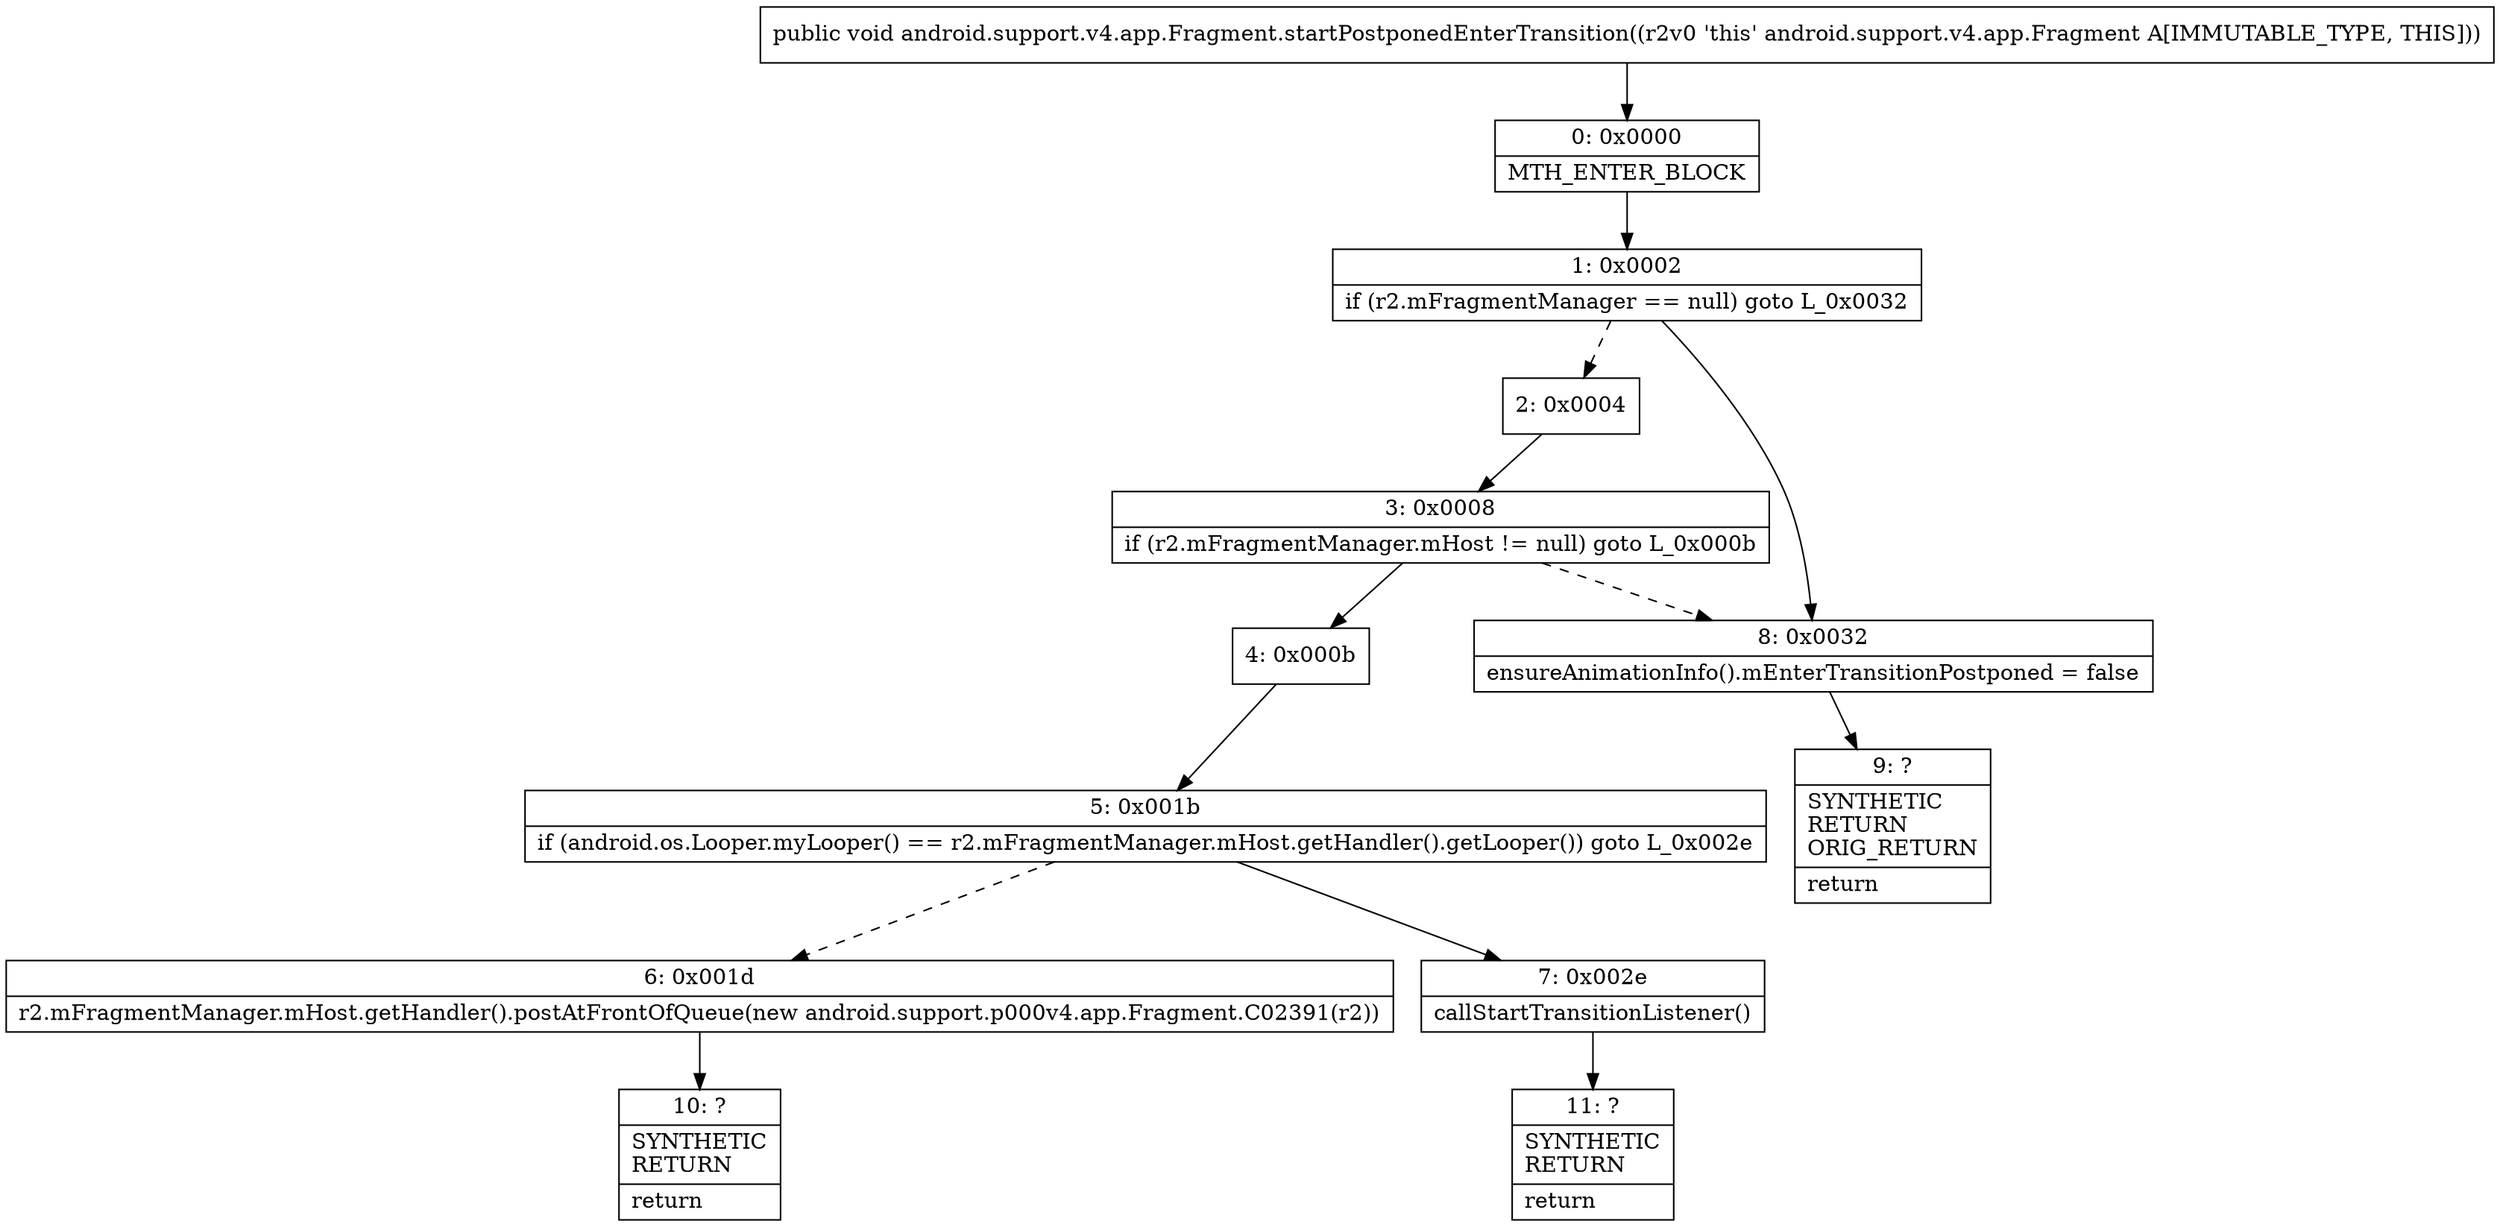 digraph "CFG forandroid.support.v4.app.Fragment.startPostponedEnterTransition()V" {
Node_0 [shape=record,label="{0\:\ 0x0000|MTH_ENTER_BLOCK\l}"];
Node_1 [shape=record,label="{1\:\ 0x0002|if (r2.mFragmentManager == null) goto L_0x0032\l}"];
Node_2 [shape=record,label="{2\:\ 0x0004}"];
Node_3 [shape=record,label="{3\:\ 0x0008|if (r2.mFragmentManager.mHost != null) goto L_0x000b\l}"];
Node_4 [shape=record,label="{4\:\ 0x000b}"];
Node_5 [shape=record,label="{5\:\ 0x001b|if (android.os.Looper.myLooper() == r2.mFragmentManager.mHost.getHandler().getLooper()) goto L_0x002e\l}"];
Node_6 [shape=record,label="{6\:\ 0x001d|r2.mFragmentManager.mHost.getHandler().postAtFrontOfQueue(new android.support.p000v4.app.Fragment.C02391(r2))\l}"];
Node_7 [shape=record,label="{7\:\ 0x002e|callStartTransitionListener()\l}"];
Node_8 [shape=record,label="{8\:\ 0x0032|ensureAnimationInfo().mEnterTransitionPostponed = false\l}"];
Node_9 [shape=record,label="{9\:\ ?|SYNTHETIC\lRETURN\lORIG_RETURN\l|return\l}"];
Node_10 [shape=record,label="{10\:\ ?|SYNTHETIC\lRETURN\l|return\l}"];
Node_11 [shape=record,label="{11\:\ ?|SYNTHETIC\lRETURN\l|return\l}"];
MethodNode[shape=record,label="{public void android.support.v4.app.Fragment.startPostponedEnterTransition((r2v0 'this' android.support.v4.app.Fragment A[IMMUTABLE_TYPE, THIS])) }"];
MethodNode -> Node_0;
Node_0 -> Node_1;
Node_1 -> Node_2[style=dashed];
Node_1 -> Node_8;
Node_2 -> Node_3;
Node_3 -> Node_4;
Node_3 -> Node_8[style=dashed];
Node_4 -> Node_5;
Node_5 -> Node_6[style=dashed];
Node_5 -> Node_7;
Node_6 -> Node_10;
Node_7 -> Node_11;
Node_8 -> Node_9;
}

